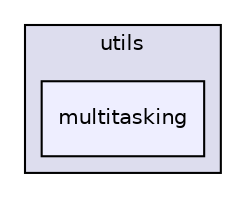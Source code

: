 digraph "C:/Users/Ayo/Desktop/jenes 2.0/src/jenes/utils/multitasking" {
  compound=true
  node [ fontsize="10", fontname="Helvetica"];
  edge [ labelfontsize="10", labelfontname="Helvetica"];
  subgraph clusterdir_fba9f71ed58fee33ebb3ba606d7667cb {
    graph [ bgcolor="#ddddee", pencolor="black", label="utils" fontname="Helvetica", fontsize="10", URL="dir_fba9f71ed58fee33ebb3ba606d7667cb.html"]
  dir_4abcc20f3f4315bb8cacf03180c799b0 [shape=box, label="multitasking", style="filled", fillcolor="#eeeeff", pencolor="black", URL="dir_4abcc20f3f4315bb8cacf03180c799b0.html"];
  }
}
